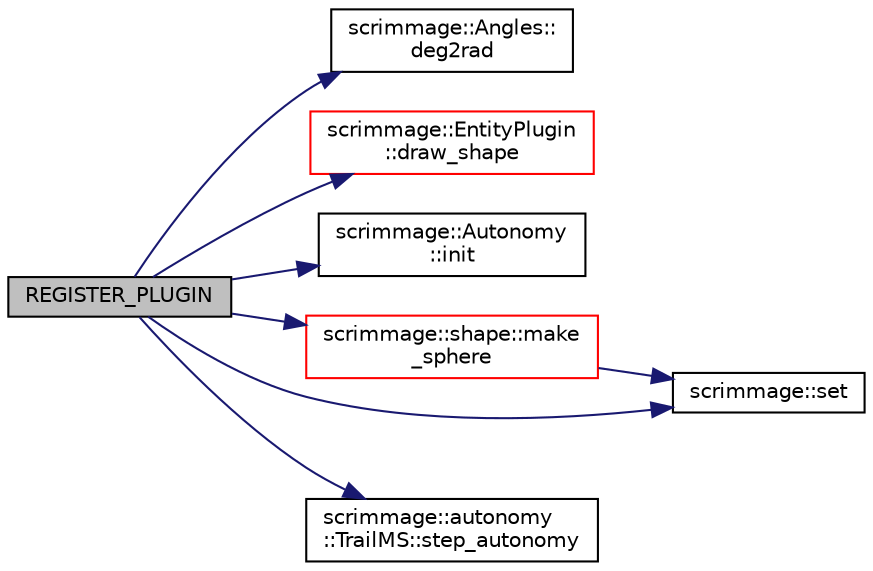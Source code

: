 digraph "REGISTER_PLUGIN"
{
 // LATEX_PDF_SIZE
  edge [fontname="Helvetica",fontsize="10",labelfontname="Helvetica",labelfontsize="10"];
  node [fontname="Helvetica",fontsize="10",shape=record];
  rankdir="LR";
  Node1 [label="REGISTER_PLUGIN",height=0.2,width=0.4,color="black", fillcolor="grey75", style="filled", fontcolor="black",tooltip=" "];
  Node1 -> Node2 [color="midnightblue",fontsize="10",style="solid",fontname="Helvetica"];
  Node2 [label="scrimmage::Angles::\ldeg2rad",height=0.2,width=0.4,color="black", fillcolor="white", style="filled",URL="$classscrimmage_1_1Angles.html#a49e7f100f2e0784033a7910673e6dadb",tooltip=" "];
  Node1 -> Node3 [color="midnightblue",fontsize="10",style="solid",fontname="Helvetica"];
  Node3 [label="scrimmage::EntityPlugin\l::draw_shape",height=0.2,width=0.4,color="red", fillcolor="white", style="filled",URL="$classscrimmage_1_1EntityPlugin.html#ab2476217710e16f4965f9c9432726098",tooltip=" "];
  Node1 -> Node5 [color="midnightblue",fontsize="10",style="solid",fontname="Helvetica"];
  Node5 [label="scrimmage::Autonomy\l::init",height=0.2,width=0.4,color="black", fillcolor="white", style="filled",URL="$classscrimmage_1_1Autonomy.html#a2db7f633d6295aa0f409f88d0248ad6b",tooltip=" "];
  Node1 -> Node6 [color="midnightblue",fontsize="10",style="solid",fontname="Helvetica"];
  Node6 [label="scrimmage::shape::make\l_sphere",height=0.2,width=0.4,color="red", fillcolor="white", style="filled",URL="$namespacescrimmage_1_1shape.html#a972d50a168325053f1e778fd5221c12c",tooltip=" "];
  Node6 -> Node8 [color="midnightblue",fontsize="10",style="solid",fontname="Helvetica"];
  Node8 [label="scrimmage::set",height=0.2,width=0.4,color="black", fillcolor="white", style="filled",URL="$namespacescrimmage.html#ac1591b2fb35ea3f61b2e6dcee5a04846",tooltip=" "];
  Node1 -> Node8 [color="midnightblue",fontsize="10",style="solid",fontname="Helvetica"];
  Node1 -> Node9 [color="midnightblue",fontsize="10",style="solid",fontname="Helvetica"];
  Node9 [label="scrimmage::autonomy\l::TrailMS::step_autonomy",height=0.2,width=0.4,color="black", fillcolor="white", style="filled",URL="$classscrimmage_1_1autonomy_1_1TrailMS.html#ad3a36fd676077cab92af7c7c9c4cdd6c",tooltip=" "];
}

